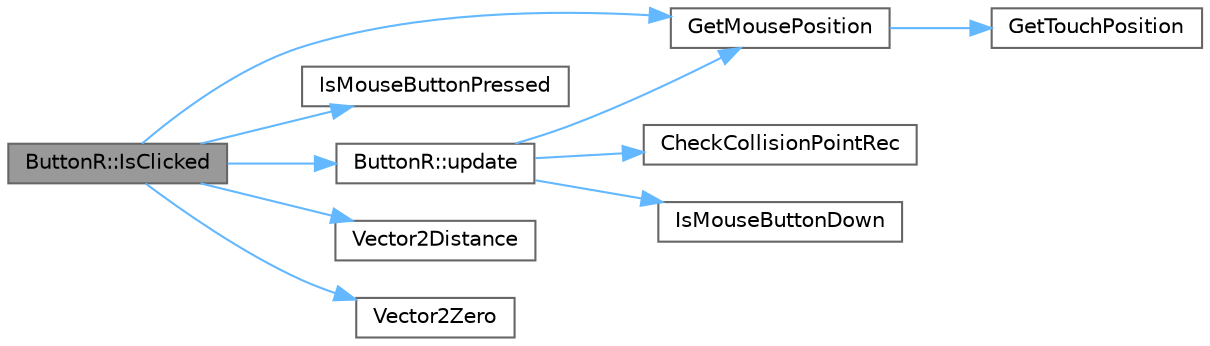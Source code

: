 digraph "ButtonR::IsClicked"
{
 // LATEX_PDF_SIZE
  bgcolor="transparent";
  edge [fontname=Helvetica,fontsize=10,labelfontname=Helvetica,labelfontsize=10];
  node [fontname=Helvetica,fontsize=10,shape=box,height=0.2,width=0.4];
  rankdir="LR";
  Node1 [id="Node000001",label="ButtonR::IsClicked",height=0.2,width=0.4,color="gray40", fillcolor="grey60", style="filled", fontcolor="black",tooltip=" "];
  Node1 -> Node2 [id="edge1_Node000001_Node000002",color="steelblue1",style="solid",tooltip=" "];
  Node2 [id="Node000002",label="GetMousePosition",height=0.2,width=0.4,color="grey40", fillcolor="white", style="filled",URL="$_old_2_classes_2lib_2rcore_8c.html#ad68cd0b57c5d21a49dc8b3fa790b2bec",tooltip=" "];
  Node2 -> Node3 [id="edge2_Node000002_Node000003",color="steelblue1",style="solid",tooltip=" "];
  Node3 [id="Node000003",label="GetTouchPosition",height=0.2,width=0.4,color="grey40", fillcolor="white", style="filled",URL="$_classes_2lib_2raylib_2src_2core_8c.html#a64f0911350f8e2eda12d4c8074b54984",tooltip=" "];
  Node1 -> Node4 [id="edge3_Node000001_Node000004",color="steelblue1",style="solid",tooltip=" "];
  Node4 [id="Node000004",label="IsMouseButtonPressed",height=0.2,width=0.4,color="grey40", fillcolor="white", style="filled",URL="$_old_2_classes_2lib_2rcore_8c.html#a2537bad9d6f115fee49a741e7e2623a6",tooltip=" "];
  Node1 -> Node5 [id="edge4_Node000001_Node000005",color="steelblue1",style="solid",tooltip=" "];
  Node5 [id="Node000005",label="ButtonR::update",height=0.2,width=0.4,color="grey40", fillcolor="white", style="filled",URL="$class_button_r.html#a5d7c86f69690a50acc56e4189ed23acd",tooltip=" "];
  Node5 -> Node6 [id="edge5_Node000005_Node000006",color="steelblue1",style="solid",tooltip=" "];
  Node6 [id="Node000006",label="CheckCollisionPointRec",height=0.2,width=0.4,color="grey40", fillcolor="white", style="filled",URL="$_old_2_classes_2lib_2rshapes_8c.html#ad388b30d2fe598b7e94b46d4b92d2c2b",tooltip=" "];
  Node5 -> Node2 [id="edge6_Node000005_Node000002",color="steelblue1",style="solid",tooltip=" "];
  Node5 -> Node7 [id="edge7_Node000005_Node000007",color="steelblue1",style="solid",tooltip=" "];
  Node7 [id="Node000007",label="IsMouseButtonDown",height=0.2,width=0.4,color="grey40", fillcolor="white", style="filled",URL="$_old_2_classes_2lib_2rcore_8c.html#ab580a8add1d502a784615facb0256ae0",tooltip=" "];
  Node1 -> Node8 [id="edge8_Node000001_Node000008",color="steelblue1",style="solid",tooltip=" "];
  Node8 [id="Node000008",label="Vector2Distance",height=0.2,width=0.4,color="grey40", fillcolor="white", style="filled",URL="$_classes_2lib_2raylib_2src_2raymath_8h.html#a2e16f8f7553aa565422cf9aff49ab852",tooltip=" "];
  Node1 -> Node9 [id="edge9_Node000001_Node000009",color="steelblue1",style="solid",tooltip=" "];
  Node9 [id="Node000009",label="Vector2Zero",height=0.2,width=0.4,color="grey40", fillcolor="white", style="filled",URL="$_classes_2lib_2raylib_2src_2raymath_8h.html#ab962e9c23bc2a80501b9b567a019dc4b",tooltip=" "];
}
